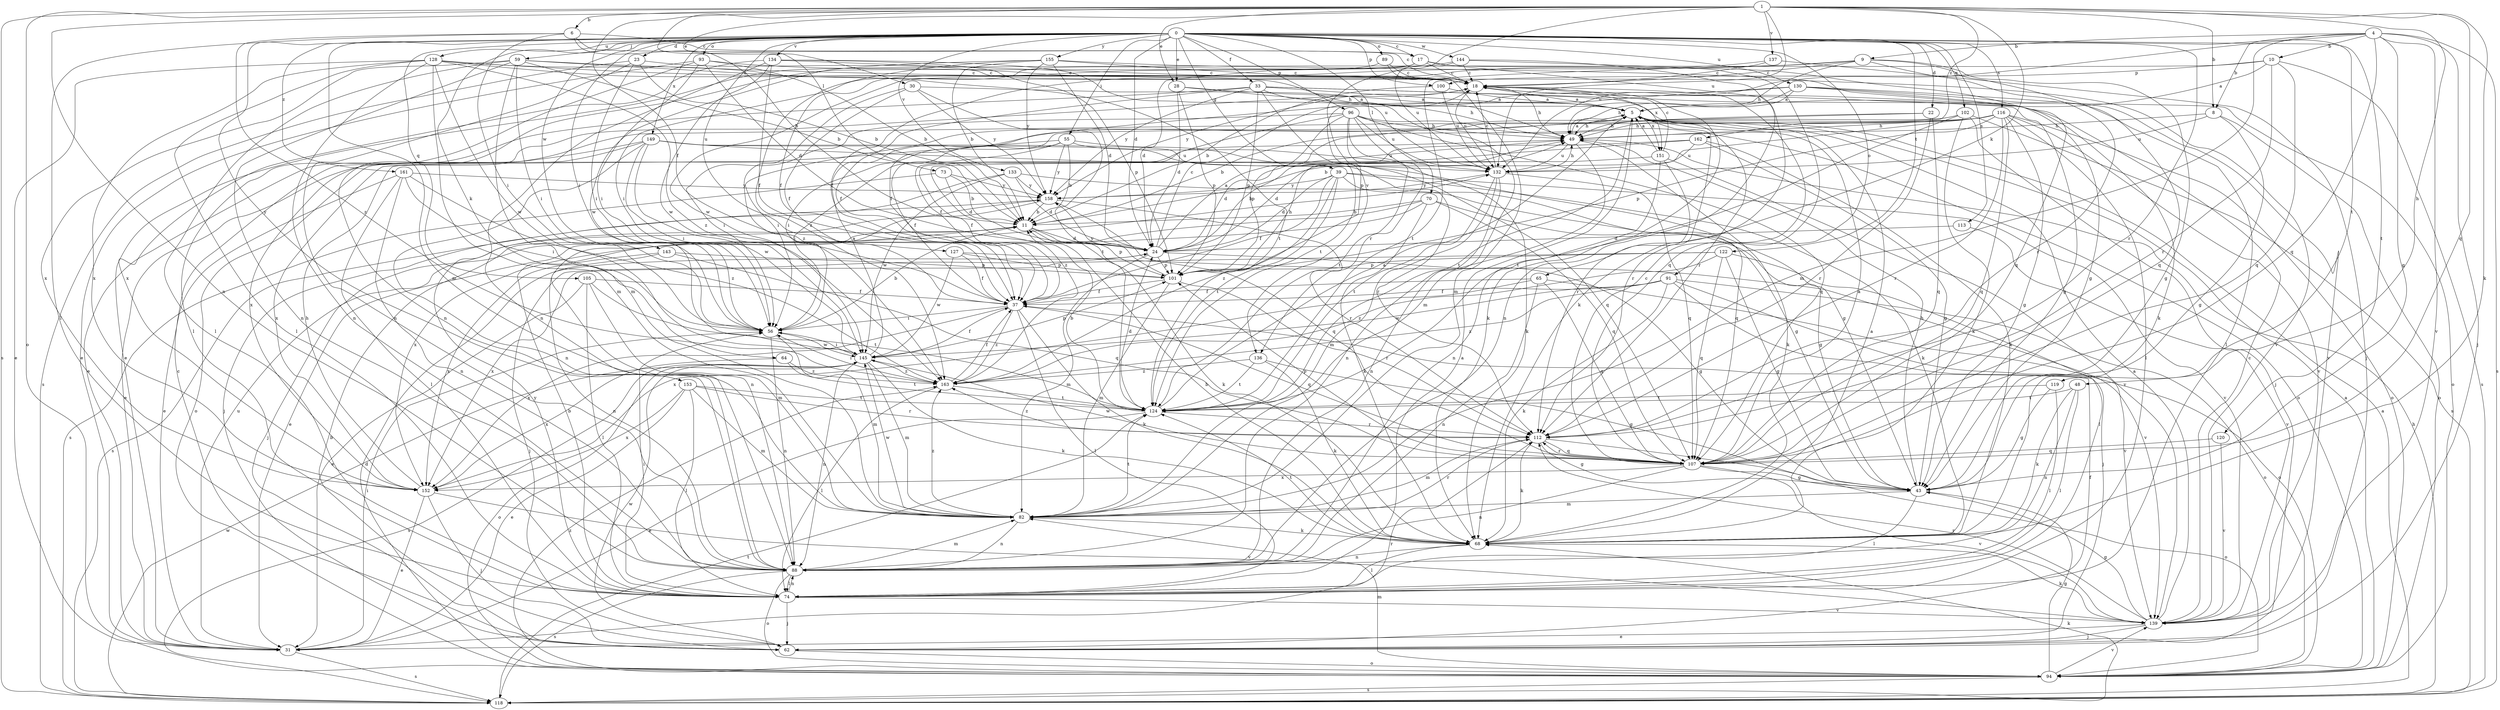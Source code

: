 strict digraph  {
0;
1;
4;
5;
6;
8;
9;
10;
11;
17;
18;
22;
23;
24;
28;
30;
31;
33;
37;
39;
43;
48;
49;
55;
56;
59;
62;
64;
65;
68;
70;
73;
74;
82;
88;
89;
91;
93;
94;
96;
100;
101;
102;
105;
107;
112;
113;
116;
118;
119;
120;
122;
124;
127;
128;
130;
132;
133;
134;
136;
137;
139;
143;
144;
145;
149;
151;
152;
153;
155;
158;
161;
162;
163;
0 -> 17  [label=c];
0 -> 22  [label=d];
0 -> 23  [label=d];
0 -> 24  [label=d];
0 -> 28  [label=e];
0 -> 33  [label=f];
0 -> 39  [label=g];
0 -> 55  [label=i];
0 -> 56  [label=i];
0 -> 59  [label=j];
0 -> 64  [label=k];
0 -> 70  [label=l];
0 -> 82  [label=m];
0 -> 89  [label=o];
0 -> 91  [label=o];
0 -> 93  [label=o];
0 -> 96  [label=p];
0 -> 100  [label=p];
0 -> 102  [label=q];
0 -> 105  [label=q];
0 -> 112  [label=r];
0 -> 113  [label=s];
0 -> 116  [label=s];
0 -> 119  [label=t];
0 -> 120  [label=t];
0 -> 122  [label=t];
0 -> 127  [label=u];
0 -> 128  [label=u];
0 -> 130  [label=u];
0 -> 133  [label=v];
0 -> 134  [label=v];
0 -> 143  [label=w];
0 -> 144  [label=w];
0 -> 149  [label=x];
0 -> 153  [label=y];
0 -> 155  [label=y];
0 -> 161  [label=z];
1 -> 6  [label=b];
1 -> 8  [label=b];
1 -> 28  [label=e];
1 -> 30  [label=e];
1 -> 37  [label=f];
1 -> 48  [label=h];
1 -> 65  [label=k];
1 -> 68  [label=k];
1 -> 73  [label=l];
1 -> 88  [label=n];
1 -> 94  [label=o];
1 -> 107  [label=q];
1 -> 118  [label=s];
1 -> 132  [label=u];
1 -> 136  [label=v];
1 -> 137  [label=v];
1 -> 162  [label=z];
4 -> 8  [label=b];
4 -> 9  [label=b];
4 -> 10  [label=b];
4 -> 43  [label=g];
4 -> 62  [label=j];
4 -> 82  [label=m];
4 -> 107  [label=q];
4 -> 118  [label=s];
4 -> 132  [label=u];
4 -> 139  [label=v];
5 -> 49  [label=h];
5 -> 112  [label=r];
5 -> 124  [label=t];
5 -> 151  [label=x];
6 -> 11  [label=b];
6 -> 17  [label=c];
6 -> 18  [label=c];
6 -> 56  [label=i];
6 -> 74  [label=l];
6 -> 163  [label=z];
8 -> 43  [label=g];
8 -> 49  [label=h];
8 -> 94  [label=o];
8 -> 132  [label=u];
9 -> 18  [label=c];
9 -> 43  [label=g];
9 -> 49  [label=h];
9 -> 107  [label=q];
9 -> 112  [label=r];
9 -> 124  [label=t];
9 -> 145  [label=w];
10 -> 5  [label=a];
10 -> 31  [label=e];
10 -> 100  [label=p];
10 -> 107  [label=q];
10 -> 112  [label=r];
10 -> 118  [label=s];
11 -> 24  [label=d];
11 -> 62  [label=j];
11 -> 68  [label=k];
11 -> 101  [label=p];
17 -> 18  [label=c];
17 -> 56  [label=i];
17 -> 68  [label=k];
17 -> 88  [label=n];
17 -> 107  [label=q];
18 -> 5  [label=a];
18 -> 43  [label=g];
18 -> 49  [label=h];
18 -> 68  [label=k];
18 -> 132  [label=u];
18 -> 151  [label=x];
18 -> 158  [label=y];
22 -> 49  [label=h];
22 -> 56  [label=i];
22 -> 107  [label=q];
22 -> 112  [label=r];
23 -> 11  [label=b];
23 -> 18  [label=c];
23 -> 56  [label=i];
23 -> 88  [label=n];
23 -> 118  [label=s];
24 -> 5  [label=a];
24 -> 18  [label=c];
24 -> 43  [label=g];
24 -> 49  [label=h];
24 -> 62  [label=j];
24 -> 82  [label=m];
24 -> 101  [label=p];
28 -> 5  [label=a];
28 -> 24  [label=d];
28 -> 49  [label=h];
28 -> 101  [label=p];
30 -> 5  [label=a];
30 -> 37  [label=f];
30 -> 124  [label=t];
30 -> 158  [label=y];
30 -> 163  [label=z];
31 -> 56  [label=i];
31 -> 112  [label=r];
31 -> 118  [label=s];
31 -> 132  [label=u];
33 -> 5  [label=a];
33 -> 31  [label=e];
33 -> 37  [label=f];
33 -> 82  [label=m];
33 -> 94  [label=o];
33 -> 101  [label=p];
33 -> 112  [label=r];
33 -> 124  [label=t];
33 -> 158  [label=y];
37 -> 56  [label=i];
37 -> 68  [label=k];
37 -> 74  [label=l];
37 -> 107  [label=q];
37 -> 152  [label=x];
37 -> 163  [label=z];
39 -> 24  [label=d];
39 -> 37  [label=f];
39 -> 68  [label=k];
39 -> 107  [label=q];
39 -> 124  [label=t];
39 -> 139  [label=v];
39 -> 158  [label=y];
39 -> 163  [label=z];
43 -> 49  [label=h];
43 -> 74  [label=l];
43 -> 82  [label=m];
48 -> 68  [label=k];
48 -> 74  [label=l];
48 -> 88  [label=n];
48 -> 124  [label=t];
49 -> 5  [label=a];
49 -> 24  [label=d];
49 -> 68  [label=k];
49 -> 88  [label=n];
49 -> 132  [label=u];
55 -> 11  [label=b];
55 -> 37  [label=f];
55 -> 56  [label=i];
55 -> 107  [label=q];
55 -> 132  [label=u];
55 -> 152  [label=x];
55 -> 158  [label=y];
56 -> 11  [label=b];
56 -> 82  [label=m];
56 -> 88  [label=n];
56 -> 145  [label=w];
59 -> 11  [label=b];
59 -> 18  [label=c];
59 -> 49  [label=h];
59 -> 56  [label=i];
59 -> 74  [label=l];
59 -> 82  [label=m];
59 -> 88  [label=n];
59 -> 152  [label=x];
62 -> 11  [label=b];
62 -> 18  [label=c];
62 -> 37  [label=f];
62 -> 94  [label=o];
62 -> 145  [label=w];
64 -> 124  [label=t];
64 -> 152  [label=x];
64 -> 163  [label=z];
65 -> 37  [label=f];
65 -> 88  [label=n];
65 -> 94  [label=o];
65 -> 107  [label=q];
65 -> 152  [label=x];
68 -> 5  [label=a];
68 -> 11  [label=b];
68 -> 74  [label=l];
68 -> 88  [label=n];
68 -> 124  [label=t];
70 -> 11  [label=b];
70 -> 31  [label=e];
70 -> 43  [label=g];
70 -> 68  [label=k];
70 -> 107  [label=q];
70 -> 152  [label=x];
73 -> 11  [label=b];
73 -> 24  [label=d];
73 -> 118  [label=s];
73 -> 158  [label=y];
74 -> 5  [label=a];
74 -> 11  [label=b];
74 -> 56  [label=i];
74 -> 62  [label=j];
74 -> 88  [label=n];
74 -> 139  [label=v];
74 -> 158  [label=y];
82 -> 68  [label=k];
82 -> 88  [label=n];
82 -> 112  [label=r];
82 -> 124  [label=t];
82 -> 145  [label=w];
82 -> 163  [label=z];
88 -> 74  [label=l];
88 -> 82  [label=m];
88 -> 94  [label=o];
88 -> 118  [label=s];
89 -> 18  [label=c];
89 -> 24  [label=d];
89 -> 82  [label=m];
91 -> 37  [label=f];
91 -> 62  [label=j];
91 -> 68  [label=k];
91 -> 94  [label=o];
91 -> 139  [label=v];
91 -> 145  [label=w];
91 -> 163  [label=z];
93 -> 11  [label=b];
93 -> 18  [label=c];
93 -> 24  [label=d];
93 -> 31  [label=e];
93 -> 56  [label=i];
93 -> 74  [label=l];
94 -> 5  [label=a];
94 -> 24  [label=d];
94 -> 43  [label=g];
94 -> 82  [label=m];
94 -> 118  [label=s];
94 -> 139  [label=v];
94 -> 163  [label=z];
96 -> 37  [label=f];
96 -> 49  [label=h];
96 -> 56  [label=i];
96 -> 68  [label=k];
96 -> 94  [label=o];
96 -> 101  [label=p];
96 -> 107  [label=q];
96 -> 124  [label=t];
96 -> 132  [label=u];
96 -> 136  [label=r];
100 -> 5  [label=a];
100 -> 11  [label=b];
100 -> 132  [label=u];
101 -> 37  [label=f];
101 -> 49  [label=h];
101 -> 82  [label=m];
101 -> 112  [label=r];
101 -> 158  [label=y];
102 -> 11  [label=b];
102 -> 49  [label=h];
102 -> 62  [label=j];
102 -> 68  [label=k];
102 -> 118  [label=s];
102 -> 124  [label=t];
105 -> 31  [label=e];
105 -> 37  [label=f];
105 -> 74  [label=l];
105 -> 82  [label=m];
105 -> 124  [label=t];
107 -> 5  [label=a];
107 -> 18  [label=c];
107 -> 43  [label=g];
107 -> 88  [label=n];
107 -> 101  [label=p];
107 -> 112  [label=r];
107 -> 139  [label=v];
107 -> 145  [label=w];
107 -> 152  [label=x];
112 -> 43  [label=g];
112 -> 68  [label=k];
112 -> 82  [label=m];
112 -> 94  [label=o];
112 -> 107  [label=q];
112 -> 163  [label=z];
113 -> 24  [label=d];
113 -> 139  [label=v];
116 -> 11  [label=b];
116 -> 43  [label=g];
116 -> 49  [label=h];
116 -> 56  [label=i];
116 -> 74  [label=l];
116 -> 94  [label=o];
116 -> 101  [label=p];
116 -> 107  [label=q];
116 -> 112  [label=r];
116 -> 139  [label=v];
116 -> 152  [label=x];
118 -> 5  [label=a];
118 -> 49  [label=h];
118 -> 68  [label=k];
118 -> 124  [label=t];
118 -> 145  [label=w];
119 -> 43  [label=g];
119 -> 74  [label=l];
119 -> 124  [label=t];
120 -> 107  [label=q];
120 -> 139  [label=v];
122 -> 43  [label=g];
122 -> 74  [label=l];
122 -> 101  [label=p];
122 -> 107  [label=q];
122 -> 152  [label=x];
122 -> 163  [label=z];
124 -> 5  [label=a];
124 -> 11  [label=b];
124 -> 24  [label=d];
124 -> 31  [label=e];
124 -> 112  [label=r];
127 -> 37  [label=f];
127 -> 101  [label=p];
127 -> 139  [label=v];
127 -> 145  [label=w];
128 -> 18  [label=c];
128 -> 31  [label=e];
128 -> 74  [label=l];
128 -> 82  [label=m];
128 -> 88  [label=n];
128 -> 124  [label=t];
128 -> 139  [label=v];
128 -> 145  [label=w];
128 -> 152  [label=x];
128 -> 163  [label=z];
130 -> 5  [label=a];
130 -> 37  [label=f];
130 -> 49  [label=h];
130 -> 68  [label=k];
130 -> 74  [label=l];
130 -> 101  [label=p];
130 -> 139  [label=v];
132 -> 18  [label=c];
132 -> 49  [label=h];
132 -> 82  [label=m];
132 -> 88  [label=n];
132 -> 107  [label=q];
132 -> 124  [label=t];
132 -> 158  [label=y];
133 -> 24  [label=d];
133 -> 43  [label=g];
133 -> 62  [label=j];
133 -> 145  [label=w];
133 -> 158  [label=y];
134 -> 18  [label=c];
134 -> 37  [label=f];
134 -> 88  [label=n];
134 -> 101  [label=p];
134 -> 132  [label=u];
134 -> 145  [label=w];
134 -> 152  [label=x];
136 -> 43  [label=g];
136 -> 68  [label=k];
136 -> 124  [label=t];
136 -> 163  [label=z];
137 -> 18  [label=c];
137 -> 37  [label=f];
137 -> 62  [label=j];
139 -> 5  [label=a];
139 -> 18  [label=c];
139 -> 31  [label=e];
139 -> 43  [label=g];
139 -> 62  [label=j];
139 -> 68  [label=k];
139 -> 112  [label=r];
143 -> 88  [label=n];
143 -> 101  [label=p];
143 -> 107  [label=q];
143 -> 152  [label=x];
144 -> 18  [label=c];
144 -> 37  [label=f];
144 -> 88  [label=n];
144 -> 107  [label=q];
144 -> 132  [label=u];
145 -> 5  [label=a];
145 -> 37  [label=f];
145 -> 56  [label=i];
145 -> 68  [label=k];
145 -> 82  [label=m];
145 -> 88  [label=n];
145 -> 94  [label=o];
145 -> 101  [label=p];
145 -> 118  [label=s];
145 -> 163  [label=z];
149 -> 31  [label=e];
149 -> 43  [label=g];
149 -> 56  [label=i];
149 -> 88  [label=n];
149 -> 94  [label=o];
149 -> 112  [label=r];
149 -> 132  [label=u];
149 -> 145  [label=w];
151 -> 5  [label=a];
151 -> 18  [label=c];
151 -> 24  [label=d];
151 -> 88  [label=n];
151 -> 112  [label=r];
151 -> 139  [label=v];
152 -> 31  [label=e];
152 -> 49  [label=h];
152 -> 62  [label=j];
152 -> 139  [label=v];
153 -> 31  [label=e];
153 -> 74  [label=l];
153 -> 82  [label=m];
153 -> 112  [label=r];
153 -> 124  [label=t];
153 -> 152  [label=x];
155 -> 11  [label=b];
155 -> 18  [label=c];
155 -> 24  [label=d];
155 -> 43  [label=g];
155 -> 145  [label=w];
155 -> 158  [label=y];
155 -> 163  [label=z];
158 -> 11  [label=b];
158 -> 88  [label=n];
158 -> 107  [label=q];
158 -> 112  [label=r];
158 -> 118  [label=s];
161 -> 31  [label=e];
161 -> 56  [label=i];
161 -> 74  [label=l];
161 -> 88  [label=n];
161 -> 158  [label=y];
161 -> 163  [label=z];
162 -> 37  [label=f];
162 -> 43  [label=g];
162 -> 68  [label=k];
162 -> 132  [label=u];
162 -> 163  [label=z];
163 -> 37  [label=f];
163 -> 56  [label=i];
163 -> 74  [label=l];
163 -> 124  [label=t];
}
